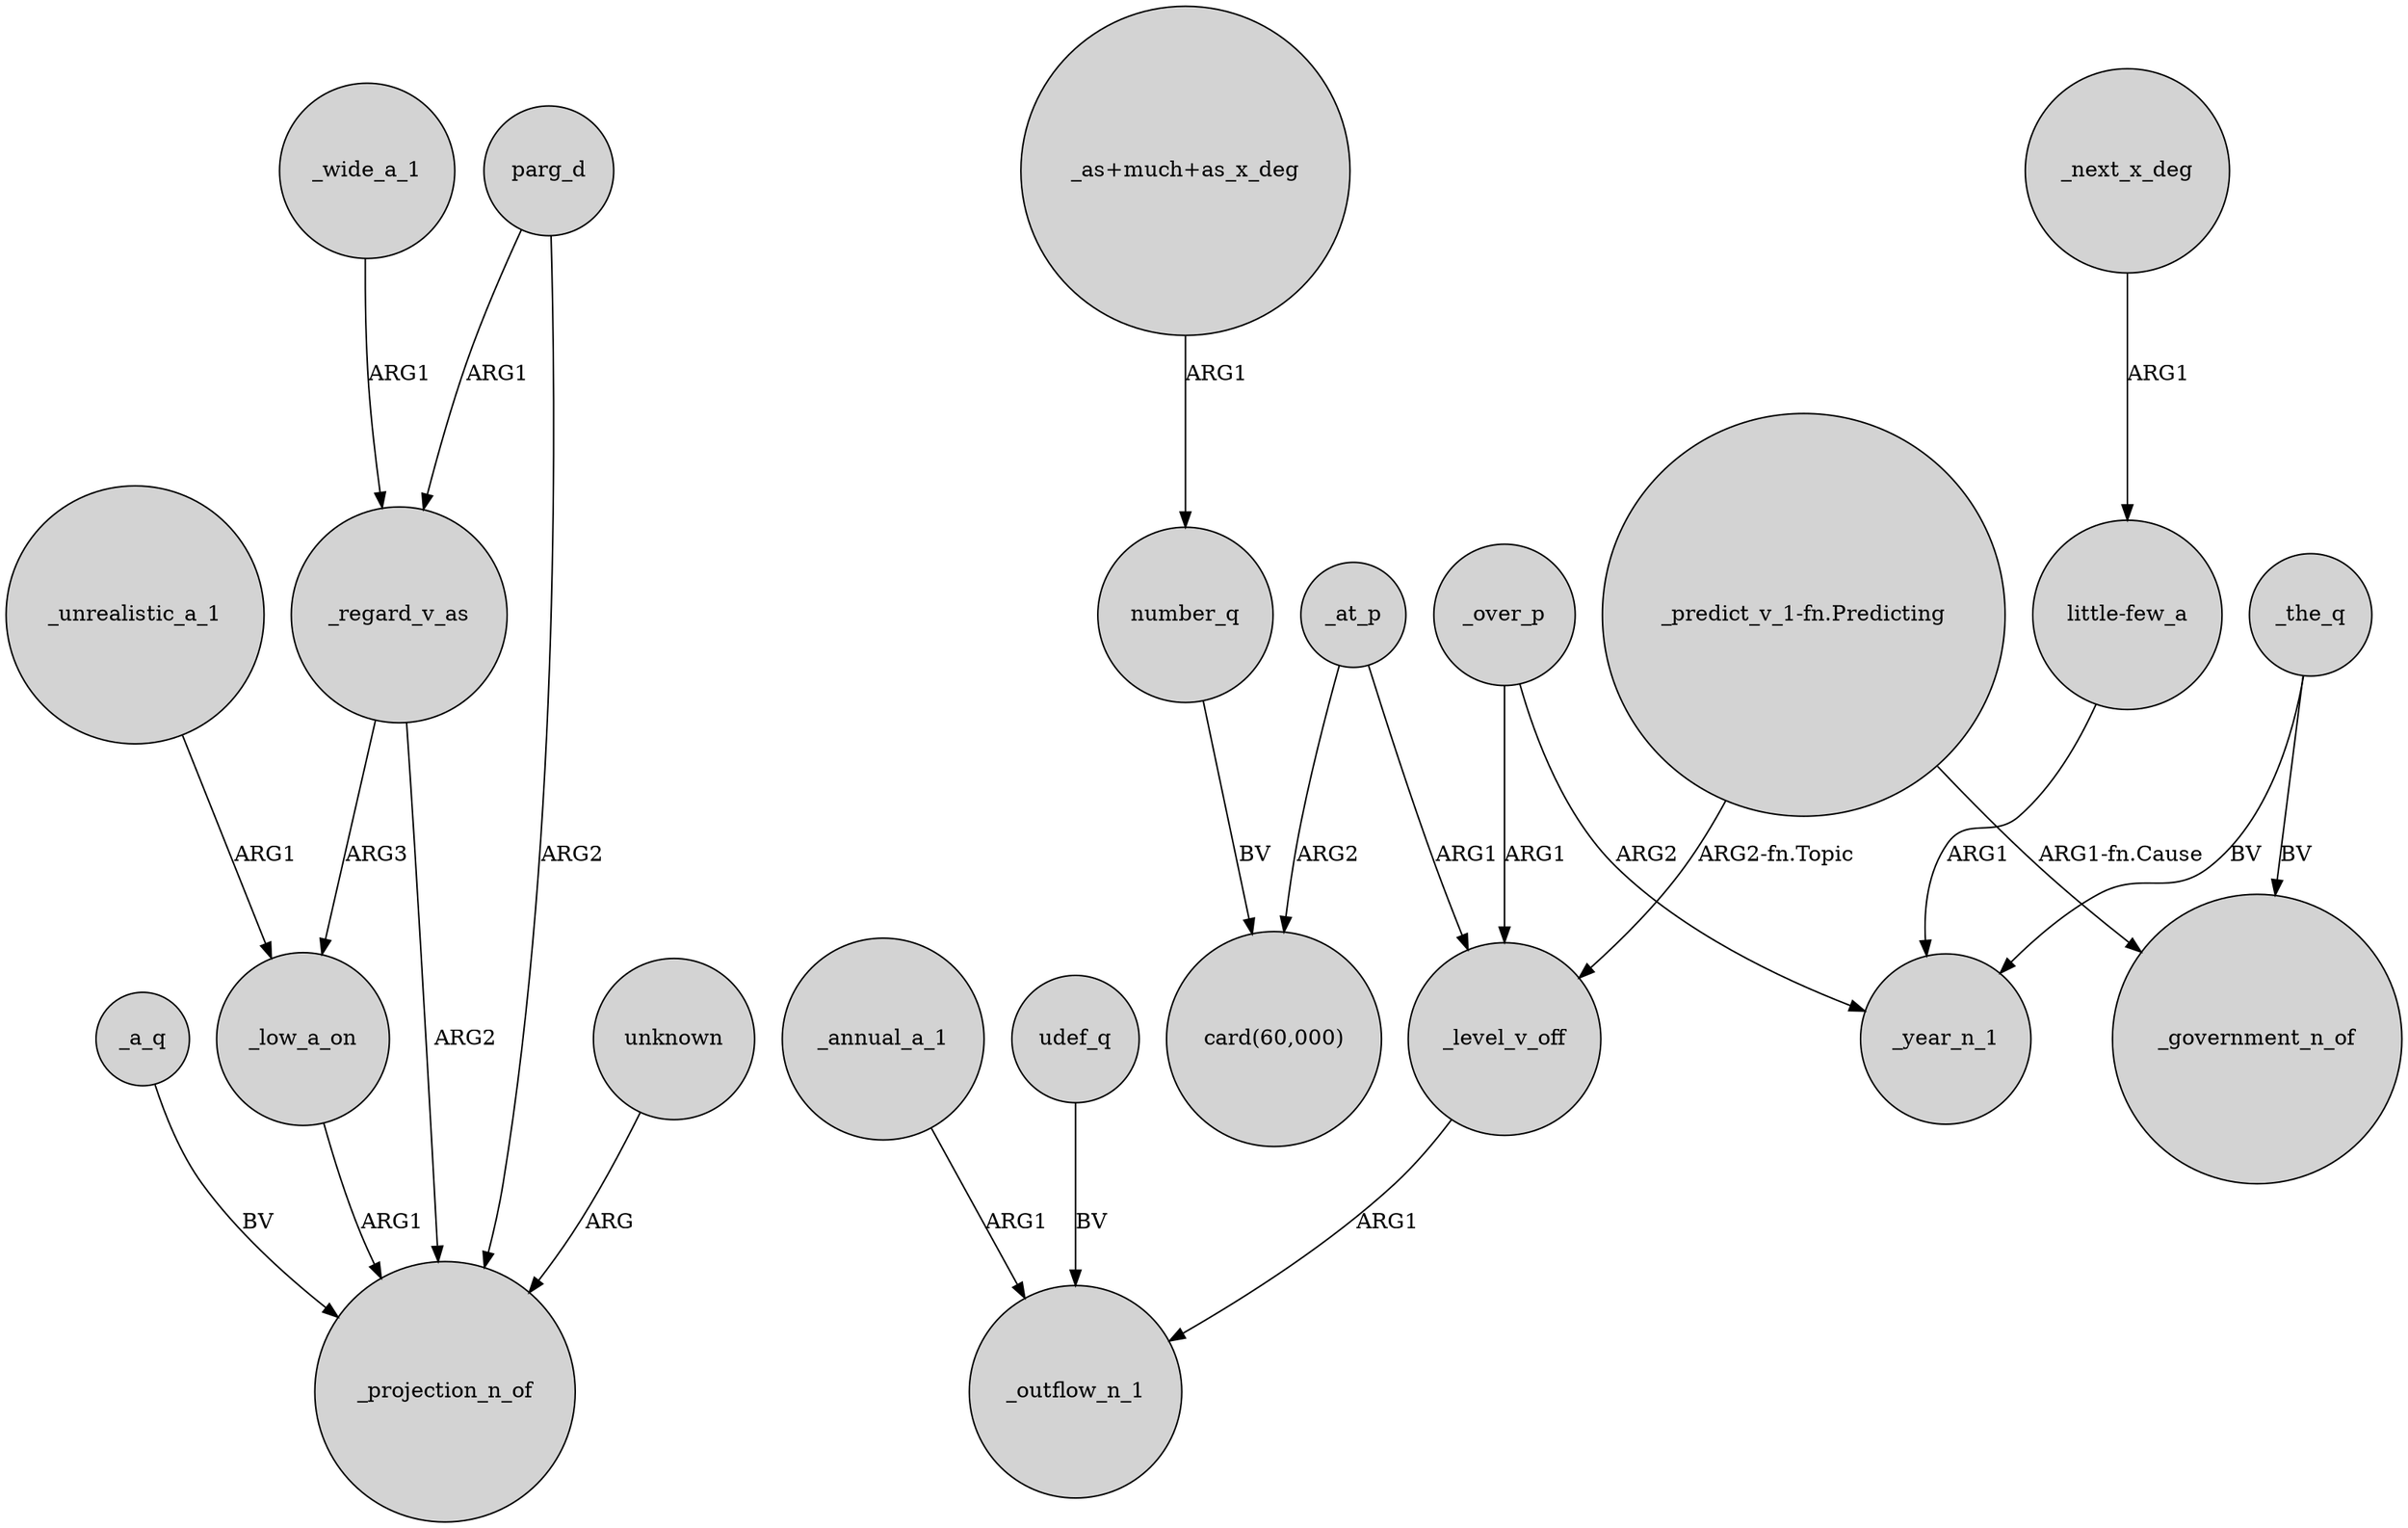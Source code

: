 digraph {
	node [shape=circle style=filled]
	_a_q -> _projection_n_of [label=BV]
	_level_v_off -> _outflow_n_1 [label=ARG1]
	_wide_a_1 -> _regard_v_as [label=ARG1]
	_at_p -> _level_v_off [label=ARG1]
	number_q -> "card(60,000)" [label=BV]
	parg_d -> _projection_n_of [label=ARG2]
	"_as+much+as_x_deg" -> number_q [label=ARG1]
	_over_p -> _level_v_off [label=ARG1]
	_at_p -> "card(60,000)" [label=ARG2]
	_unrealistic_a_1 -> _low_a_on [label=ARG1]
	_annual_a_1 -> _outflow_n_1 [label=ARG1]
	"_predict_v_1-fn.Predicting" -> _level_v_off [label="ARG2-fn.Topic"]
	unknown -> _projection_n_of [label=ARG]
	_next_x_deg -> "little-few_a" [label=ARG1]
	_low_a_on -> _projection_n_of [label=ARG1]
	"little-few_a" -> _year_n_1 [label=ARG1]
	_the_q -> _year_n_1 [label=BV]
	_regard_v_as -> _low_a_on [label=ARG3]
	_regard_v_as -> _projection_n_of [label=ARG2]
	_the_q -> _government_n_of [label=BV]
	_over_p -> _year_n_1 [label=ARG2]
	udef_q -> _outflow_n_1 [label=BV]
	parg_d -> _regard_v_as [label=ARG1]
	"_predict_v_1-fn.Predicting" -> _government_n_of [label="ARG1-fn.Cause"]
}
